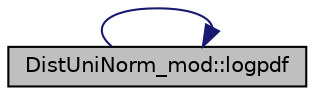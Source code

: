 digraph "DistUniNorm_mod::logpdf"
{
 // LATEX_PDF_SIZE
  edge [fontname="Helvetica",fontsize="10",labelfontname="Helvetica",labelfontsize="10"];
  node [fontname="Helvetica",fontsize="10",shape=record];
  rankdir="LR";
  Node1 [label="DistUniNorm_mod::logpdf",height=0.2,width=0.4,color="black", fillcolor="grey75", style="filled", fontcolor="black",tooltip="Generate the normalized (integrating to one) log-value of the Norm PDF."];
  Node1 -> Node1 [color="midnightblue",fontsize="10",style="solid",fontname="Helvetica"];
}
